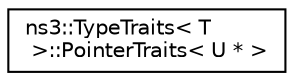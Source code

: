 digraph "Graphical Class Hierarchy"
{
 // LATEX_PDF_SIZE
  edge [fontname="Helvetica",fontsize="10",labelfontname="Helvetica",labelfontsize="10"];
  node [fontname="Helvetica",fontsize="10",shape=record];
  rankdir="LR";
  Node0 [label="ns3::TypeTraits\< T\l \>::PointerTraits\< U * \>",height=0.2,width=0.4,color="black", fillcolor="white", style="filled",URL="$structns3_1_1_type_traits_1_1_pointer_traits_3_01_u_01_5_01_4.html",tooltip="Pointer type."];
}
